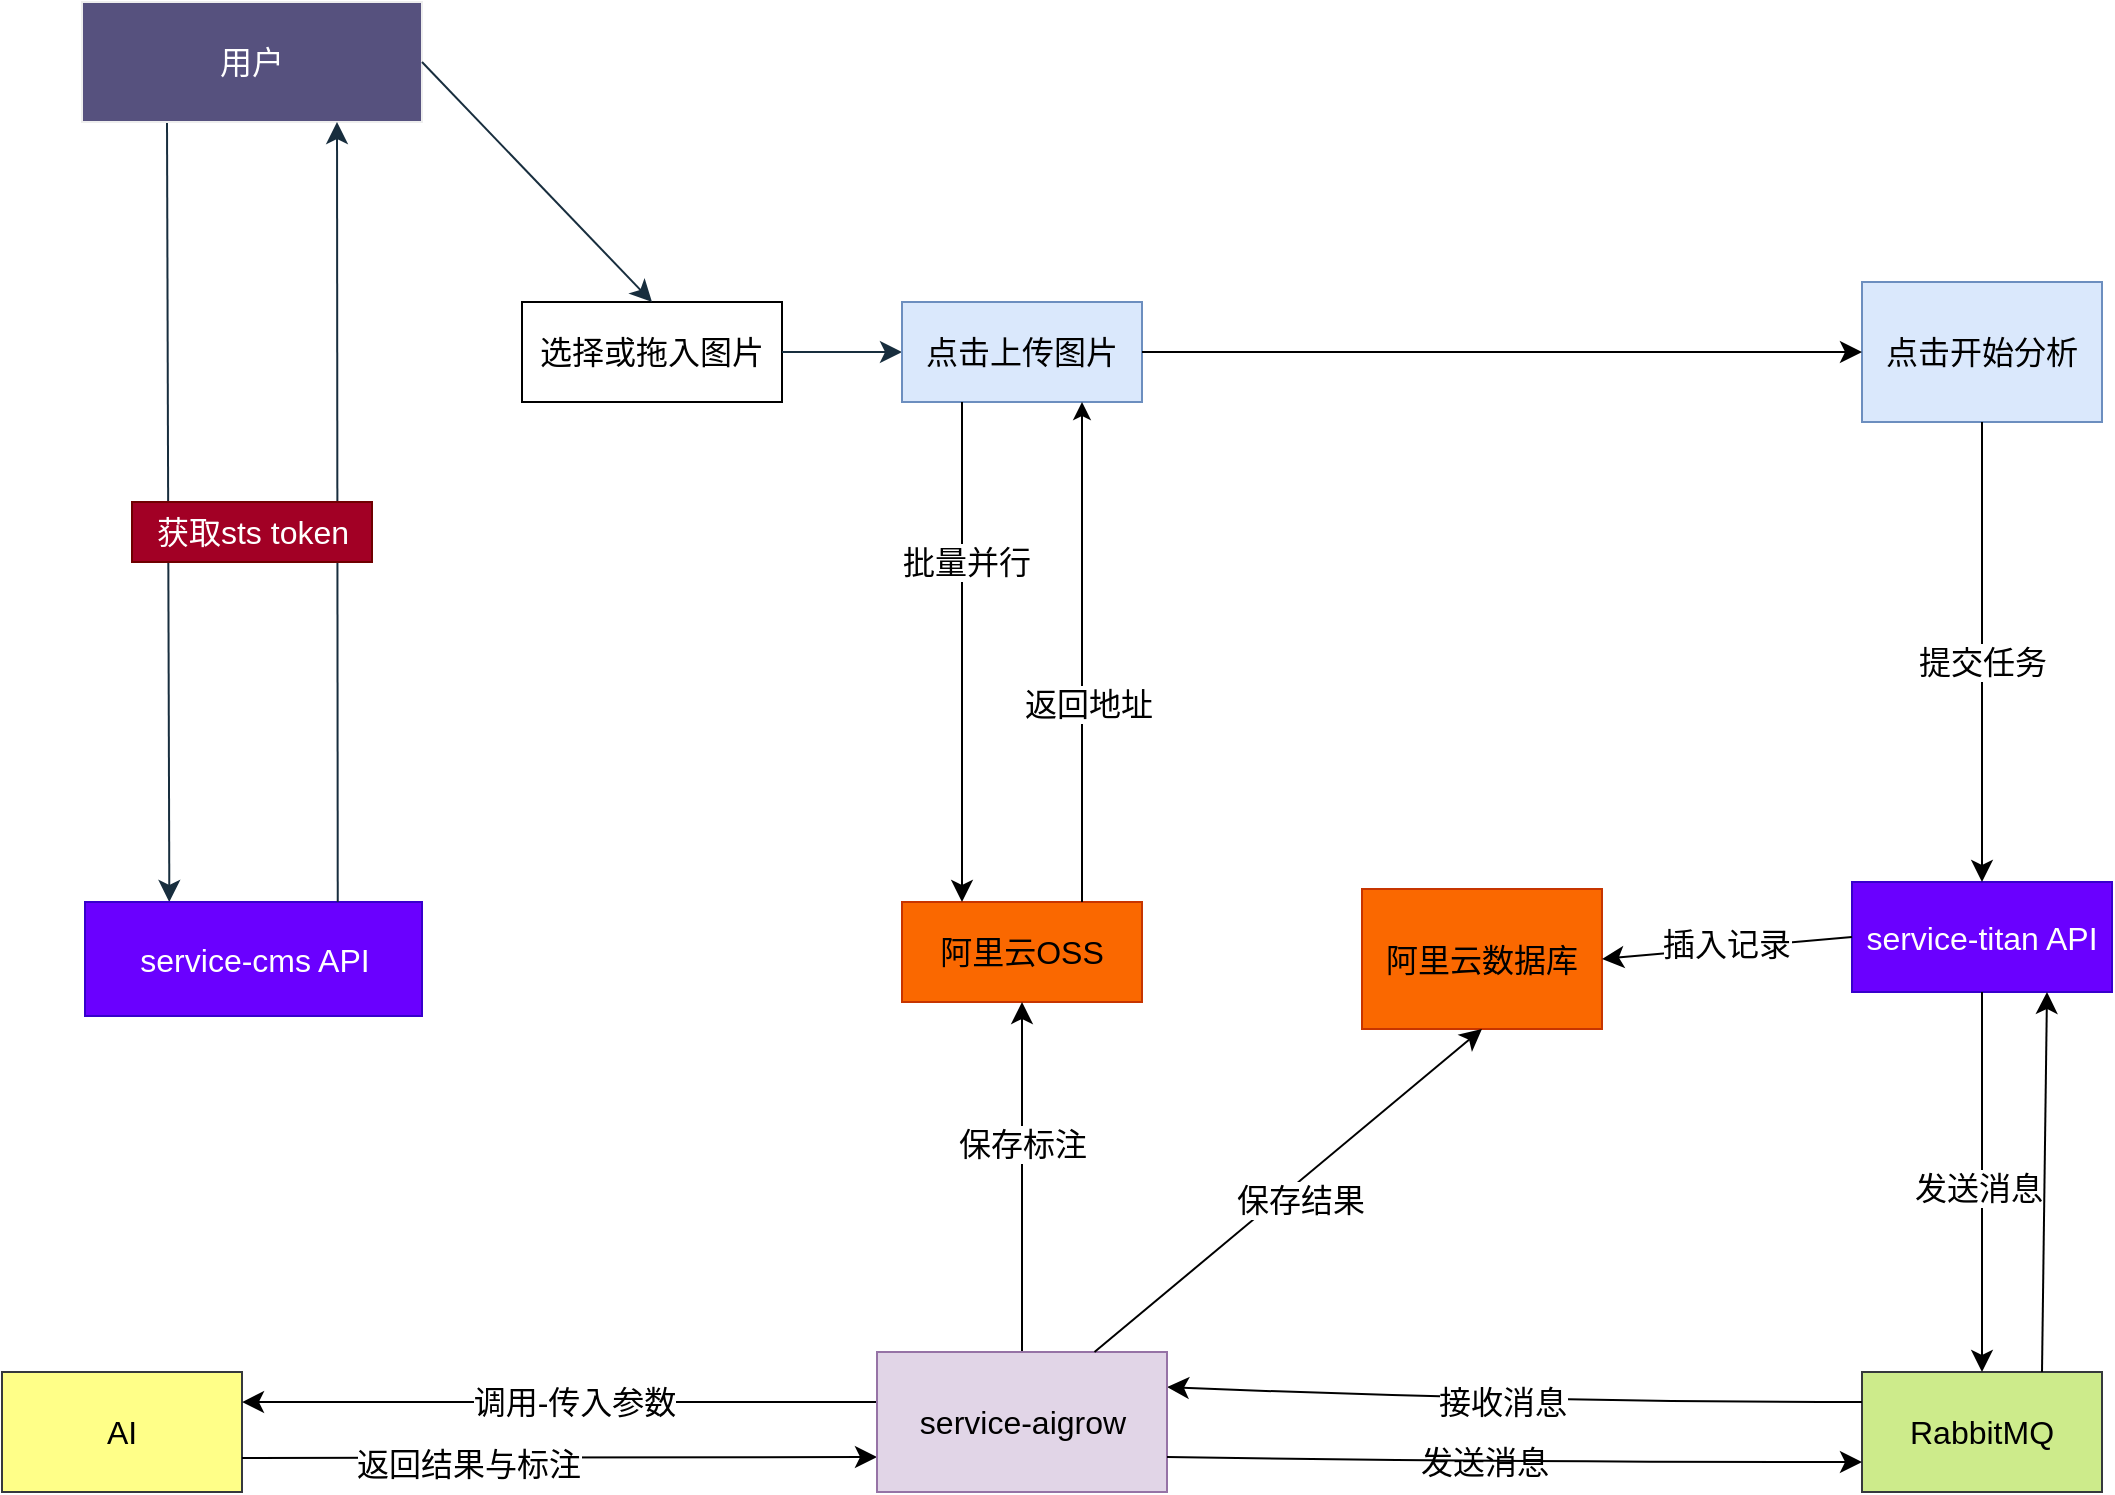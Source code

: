 <mxfile version="21.1.0" type="github">
  <diagram name="第 1 页" id="F0BYq8sX_8bTlsFAWADg">
    <mxGraphModel dx="974" dy="1483" grid="1" gridSize="10" guides="1" tooltips="1" connect="1" arrows="1" fold="1" page="0" pageScale="1" pageWidth="1169" pageHeight="827" math="0" shadow="0">
      <root>
        <mxCell id="0" />
        <mxCell id="1" parent="0" />
        <mxCell id="PPD57EdmQGvrJe3prHrT-2" value="" style="edgeStyle=none;curved=1;rounded=0;orthogonalLoop=1;jettySize=auto;html=1;fontSize=12;startSize=8;endSize=8;exitX=0.25;exitY=1;exitDx=0;exitDy=0;labelBackgroundColor=none;fontColor=default;entryX=0.25;entryY=0;entryDx=0;entryDy=0;strokeColor=#182E3E;" edge="1" parent="1" source="PPD57EdmQGvrJe3prHrT-1" target="PPD57EdmQGvrJe3prHrT-4">
          <mxGeometry relative="1" as="geometry">
            <mxPoint x="253.5" y="697.818" as="targetPoint" />
            <Array as="points">
              <mxPoint x="224" y="450" />
            </Array>
          </mxGeometry>
        </mxCell>
        <mxCell id="PPD57EdmQGvrJe3prHrT-4" value="service-cms API" style="whiteSpace=wrap;html=1;fontSize=16;labelBackgroundColor=none;rounded=0;movable=1;resizable=1;rotatable=1;deletable=1;editable=1;locked=0;connectable=1;fillColor=#6a00ff;strokeColor=#3700CC;fontColor=#ffffff;" vertex="1" parent="1">
          <mxGeometry x="181.5" y="560" width="168.5" height="57" as="geometry" />
        </mxCell>
        <mxCell id="PPD57EdmQGvrJe3prHrT-8" style="edgeStyle=none;curved=1;rounded=0;orthogonalLoop=1;jettySize=auto;html=1;fontSize=12;startSize=8;endSize=8;labelBackgroundColor=none;fontColor=default;strokeColor=#182E3E;" edge="1" parent="1" source="PPD57EdmQGvrJe3prHrT-1">
          <mxGeometry relative="1" as="geometry">
            <mxPoint x="350.0" y="160" as="targetPoint" />
          </mxGeometry>
        </mxCell>
        <mxCell id="PPD57EdmQGvrJe3prHrT-1" value="用户" style="whiteSpace=wrap;html=1;fontSize=16;labelBackgroundColor=none;rounded=0;fillColor=#56517E;strokeColor=#EEEEEE;fontColor=#FFFFFF;" vertex="1" parent="1">
          <mxGeometry x="180" y="110" width="170" height="60" as="geometry" />
        </mxCell>
        <mxCell id="PPD57EdmQGvrJe3prHrT-7" value="" style="edgeStyle=none;orthogonalLoop=1;jettySize=auto;html=1;rounded=0;fontSize=12;startSize=8;endSize=8;curved=1;exitX=0.75;exitY=0;exitDx=0;exitDy=0;entryX=0.75;entryY=1;entryDx=0;entryDy=0;labelBackgroundColor=none;fontColor=default;strokeColor=#182E3E;" edge="1" parent="1" source="PPD57EdmQGvrJe3prHrT-4" target="PPD57EdmQGvrJe3prHrT-1">
          <mxGeometry width="120" relative="1" as="geometry">
            <mxPoint x="490" y="580" as="sourcePoint" />
            <mxPoint x="370" y="130" as="targetPoint" />
            <Array as="points" />
          </mxGeometry>
        </mxCell>
        <mxCell id="PPD57EdmQGvrJe3prHrT-9" value="获取sts token" style="text;html=1;align=center;verticalAlign=middle;resizable=0;points=[];autosize=1;fontSize=16;rounded=0;labelBackgroundColor=none;fillColor=#a20025;strokeColor=#6F0000;fontColor=#ffffff;" vertex="1" parent="1">
          <mxGeometry x="205" y="360" width="120" height="30" as="geometry" />
        </mxCell>
        <mxCell id="PPD57EdmQGvrJe3prHrT-13" value="选择或拖入图片" style="whiteSpace=wrap;html=1;fontSize=16;rounded=0;labelBackgroundColor=none;" vertex="1" parent="1">
          <mxGeometry x="400" y="260" width="130" height="50" as="geometry" />
        </mxCell>
        <mxCell id="PPD57EdmQGvrJe3prHrT-15" value="" style="edgeStyle=none;orthogonalLoop=1;jettySize=auto;html=1;rounded=0;fontSize=12;startSize=8;endSize=8;curved=1;exitX=1;exitY=0.5;exitDx=0;exitDy=0;entryX=0.5;entryY=0;entryDx=0;entryDy=0;labelBackgroundColor=none;fontColor=default;strokeColor=#182E3E;" edge="1" parent="1" source="PPD57EdmQGvrJe3prHrT-1" target="PPD57EdmQGvrJe3prHrT-13">
          <mxGeometry width="120" relative="1" as="geometry">
            <mxPoint x="490" y="140" as="sourcePoint" />
            <mxPoint x="610" y="140" as="targetPoint" />
            <Array as="points" />
          </mxGeometry>
        </mxCell>
        <mxCell id="PPD57EdmQGvrJe3prHrT-17" value="" style="edgeStyle=none;orthogonalLoop=1;jettySize=auto;html=1;rounded=0;fontSize=12;startSize=8;endSize=8;curved=1;exitX=1;exitY=0.5;exitDx=0;exitDy=0;labelBackgroundColor=none;fontColor=default;strokeColor=#182E3E;" edge="1" parent="1" source="PPD57EdmQGvrJe3prHrT-14">
          <mxGeometry width="120" relative="1" as="geometry">
            <mxPoint x="550" y="310" as="sourcePoint" />
            <mxPoint x="670" y="310" as="targetPoint" />
            <Array as="points" />
          </mxGeometry>
        </mxCell>
        <mxCell id="PPD57EdmQGvrJe3prHrT-18" value="" style="edgeStyle=none;orthogonalLoop=1;jettySize=auto;html=1;rounded=0;fontSize=12;startSize=8;endSize=8;curved=1;exitX=1;exitY=0.5;exitDx=0;exitDy=0;labelBackgroundColor=none;fontColor=default;strokeColor=#182E3E;" edge="1" parent="1" source="PPD57EdmQGvrJe3prHrT-13" target="PPD57EdmQGvrJe3prHrT-14">
          <mxGeometry width="120" relative="1" as="geometry">
            <mxPoint x="530" y="285" as="sourcePoint" />
            <mxPoint x="670" y="310" as="targetPoint" />
            <Array as="points" />
          </mxGeometry>
        </mxCell>
        <mxCell id="PPD57EdmQGvrJe3prHrT-14" value="点击上传图片" style="whiteSpace=wrap;html=1;fontSize=16;rounded=0;labelBackgroundColor=none;fillColor=#dae8fc;strokeColor=#6c8ebf;" vertex="1" parent="1">
          <mxGeometry x="590" y="260" width="120" height="50" as="geometry" />
        </mxCell>
        <mxCell id="PPD57EdmQGvrJe3prHrT-19" value="阿里云OSS" style="whiteSpace=wrap;html=1;rounded=0;fontSize=16;labelBackgroundColor=none;fillColor=#fa6800;strokeColor=#C73500;fontColor=#000000;" vertex="1" parent="1">
          <mxGeometry x="590" y="560" width="120" height="50" as="geometry" />
        </mxCell>
        <mxCell id="PPD57EdmQGvrJe3prHrT-21" value="" style="edgeStyle=none;orthogonalLoop=1;jettySize=auto;html=1;rounded=0;fontSize=12;startSize=8;endSize=8;curved=1;entryX=0.25;entryY=0;entryDx=0;entryDy=0;exitX=0.25;exitY=1;exitDx=0;exitDy=0;exitPerimeter=0;" edge="1" parent="1" source="PPD57EdmQGvrJe3prHrT-14" target="PPD57EdmQGvrJe3prHrT-19">
          <mxGeometry width="120" relative="1" as="geometry">
            <mxPoint x="600" y="320" as="sourcePoint" />
            <mxPoint x="650" y="370" as="targetPoint" />
            <Array as="points" />
          </mxGeometry>
        </mxCell>
        <mxCell id="PPD57EdmQGvrJe3prHrT-25" value="批量并行" style="edgeLabel;html=1;align=center;verticalAlign=middle;resizable=0;points=[];fontSize=16;" vertex="1" connectable="0" parent="PPD57EdmQGvrJe3prHrT-21">
          <mxGeometry x="-0.109" y="2" relative="1" as="geometry">
            <mxPoint y="-32" as="offset" />
          </mxGeometry>
        </mxCell>
        <mxCell id="PPD57EdmQGvrJe3prHrT-26" value="" style="edgeStyle=none;orthogonalLoop=1;jettySize=auto;html=1;rounded=0;fontSize=12;curved=1;exitX=0.75;exitY=0;exitDx=0;exitDy=0;entryX=0.75;entryY=1;entryDx=0;entryDy=0;" edge="1" parent="1" source="PPD57EdmQGvrJe3prHrT-19" target="PPD57EdmQGvrJe3prHrT-14">
          <mxGeometry width="120" relative="1" as="geometry">
            <mxPoint x="760" y="350" as="sourcePoint" />
            <mxPoint x="760" y="600" as="targetPoint" />
          </mxGeometry>
        </mxCell>
        <mxCell id="PPD57EdmQGvrJe3prHrT-27" value="返回地址" style="edgeLabel;html=1;align=center;verticalAlign=middle;resizable=0;points=[];fontSize=16;" vertex="1" connectable="0" parent="PPD57EdmQGvrJe3prHrT-26">
          <mxGeometry x="0.067" y="-3" relative="1" as="geometry">
            <mxPoint y="34" as="offset" />
          </mxGeometry>
        </mxCell>
        <mxCell id="PPD57EdmQGvrJe3prHrT-28" value="点击开始分析" style="whiteSpace=wrap;html=1;fontSize=16;fillColor=#dae8fc;strokeColor=#6c8ebf;" vertex="1" parent="1">
          <mxGeometry x="1070" y="250" width="120" height="70" as="geometry" />
        </mxCell>
        <mxCell id="PPD57EdmQGvrJe3prHrT-29" value="" style="edgeStyle=none;orthogonalLoop=1;jettySize=auto;html=1;rounded=0;fontSize=12;startSize=8;endSize=8;curved=1;exitX=1;exitY=0.5;exitDx=0;exitDy=0;entryX=0;entryY=0.5;entryDx=0;entryDy=0;" edge="1" parent="1" source="PPD57EdmQGvrJe3prHrT-14" target="PPD57EdmQGvrJe3prHrT-28">
          <mxGeometry width="120" relative="1" as="geometry">
            <mxPoint x="870" y="150" as="sourcePoint" />
            <mxPoint x="990" y="150" as="targetPoint" />
          </mxGeometry>
        </mxCell>
        <mxCell id="PPD57EdmQGvrJe3prHrT-30" value="service-titan API" style="whiteSpace=wrap;html=1;fontSize=16;fillColor=#6a00ff;strokeColor=#3700CC;fontColor=#ffffff;" vertex="1" parent="1">
          <mxGeometry x="1065" y="550" width="130" height="55" as="geometry" />
        </mxCell>
        <mxCell id="PPD57EdmQGvrJe3prHrT-31" value="" style="edgeStyle=none;orthogonalLoop=1;jettySize=auto;html=1;rounded=0;fontSize=12;startSize=8;endSize=8;curved=1;exitX=0.5;exitY=1;exitDx=0;exitDy=0;entryX=0.5;entryY=0;entryDx=0;entryDy=0;" edge="1" parent="1" source="PPD57EdmQGvrJe3prHrT-28" target="PPD57EdmQGvrJe3prHrT-30">
          <mxGeometry width="120" relative="1" as="geometry">
            <mxPoint x="650" y="470" as="sourcePoint" />
            <mxPoint x="880" y="600" as="targetPoint" />
            <Array as="points" />
          </mxGeometry>
        </mxCell>
        <mxCell id="PPD57EdmQGvrJe3prHrT-32" value="提交任务" style="edgeLabel;html=1;align=center;verticalAlign=middle;resizable=0;points=[];fontSize=16;" vertex="1" connectable="0" parent="PPD57EdmQGvrJe3prHrT-31">
          <mxGeometry x="-0.18" y="12" relative="1" as="geometry">
            <mxPoint x="-12" y="25" as="offset" />
          </mxGeometry>
        </mxCell>
        <mxCell id="PPD57EdmQGvrJe3prHrT-33" value="阿里云数据库" style="whiteSpace=wrap;html=1;fontSize=16;fillColor=#fa6800;strokeColor=#C73500;fontColor=#000000;" vertex="1" parent="1">
          <mxGeometry x="820" y="553.5" width="120" height="70" as="geometry" />
        </mxCell>
        <mxCell id="PPD57EdmQGvrJe3prHrT-34" value="" style="edgeStyle=none;orthogonalLoop=1;jettySize=auto;html=1;rounded=0;fontSize=12;startSize=8;endSize=8;curved=1;entryX=1;entryY=0.5;entryDx=0;entryDy=0;exitX=0;exitY=0.5;exitDx=0;exitDy=0;" edge="1" parent="1" source="PPD57EdmQGvrJe3prHrT-30" target="PPD57EdmQGvrJe3prHrT-33">
          <mxGeometry width="120" relative="1" as="geometry">
            <mxPoint x="1060" y="589" as="sourcePoint" />
            <mxPoint x="1250" y="470" as="targetPoint" />
          </mxGeometry>
        </mxCell>
        <mxCell id="PPD57EdmQGvrJe3prHrT-35" value="插入记录" style="edgeLabel;html=1;align=center;verticalAlign=middle;resizable=0;points=[];fontSize=16;" vertex="1" connectable="0" parent="PPD57EdmQGvrJe3prHrT-34">
          <mxGeometry x="-0.007" y="-2" relative="1" as="geometry">
            <mxPoint x="-1" as="offset" />
          </mxGeometry>
        </mxCell>
        <mxCell id="PPD57EdmQGvrJe3prHrT-36" value="RabbitMQ" style="whiteSpace=wrap;html=1;fontSize=16;fillColor=#cdeb8b;strokeColor=#36393d;" vertex="1" parent="1">
          <mxGeometry x="1070" y="795" width="120" height="60" as="geometry" />
        </mxCell>
        <mxCell id="PPD57EdmQGvrJe3prHrT-37" value="" style="edgeStyle=none;orthogonalLoop=1;jettySize=auto;html=1;rounded=0;fontSize=12;startSize=8;endSize=8;curved=1;entryX=0.5;entryY=0;entryDx=0;entryDy=0;exitX=0.5;exitY=1;exitDx=0;exitDy=0;" edge="1" parent="1" source="PPD57EdmQGvrJe3prHrT-30" target="PPD57EdmQGvrJe3prHrT-36">
          <mxGeometry width="120" relative="1" as="geometry">
            <mxPoint x="1140" y="650" as="sourcePoint" />
            <mxPoint x="1130" y="650" as="targetPoint" />
            <Array as="points" />
          </mxGeometry>
        </mxCell>
        <mxCell id="PPD57EdmQGvrJe3prHrT-38" value="发送消息" style="edgeLabel;html=1;align=center;verticalAlign=middle;resizable=0;points=[];fontSize=16;" vertex="1" connectable="0" parent="PPD57EdmQGvrJe3prHrT-37">
          <mxGeometry x="0.0" y="-13" relative="1" as="geometry">
            <mxPoint x="11" y="3" as="offset" />
          </mxGeometry>
        </mxCell>
        <mxCell id="PPD57EdmQGvrJe3prHrT-43" value="" style="edgeStyle=none;orthogonalLoop=1;jettySize=auto;html=1;rounded=0;fontSize=12;startSize=8;endSize=8;curved=1;entryX=1;entryY=0.25;entryDx=0;entryDy=0;exitX=0;exitY=0.25;exitDx=0;exitDy=0;" edge="1" parent="1" source="PPD57EdmQGvrJe3prHrT-36" target="PPD57EdmQGvrJe3prHrT-39">
          <mxGeometry width="120" relative="1" as="geometry">
            <mxPoint x="940" y="760" as="sourcePoint" />
            <mxPoint x="730" y="800" as="targetPoint" />
            <Array as="points">
              <mxPoint x="900" y="810" />
            </Array>
          </mxGeometry>
        </mxCell>
        <mxCell id="PPD57EdmQGvrJe3prHrT-44" value="接收消息" style="edgeLabel;html=1;align=center;verticalAlign=middle;resizable=0;points=[];fontSize=16;" vertex="1" connectable="0" parent="PPD57EdmQGvrJe3prHrT-43">
          <mxGeometry x="0.1" y="-1" relative="1" as="geometry">
            <mxPoint x="11" y="2" as="offset" />
          </mxGeometry>
        </mxCell>
        <mxCell id="PPD57EdmQGvrJe3prHrT-60" value="发送消息" style="edgeLabel;html=1;align=center;verticalAlign=middle;resizable=0;points=[];fontSize=16;" vertex="1" connectable="0" parent="PPD57EdmQGvrJe3prHrT-43">
          <mxGeometry x="-0.174" y="2" relative="1" as="geometry">
            <mxPoint x="-46" y="28" as="offset" />
          </mxGeometry>
        </mxCell>
        <mxCell id="PPD57EdmQGvrJe3prHrT-45" value="AI" style="whiteSpace=wrap;html=1;fontSize=16;fillColor=#ffff88;strokeColor=#36393d;" vertex="1" parent="1">
          <mxGeometry x="140" y="795" width="120" height="60" as="geometry" />
        </mxCell>
        <mxCell id="PPD57EdmQGvrJe3prHrT-46" value="" style="edgeStyle=none;orthogonalLoop=1;jettySize=auto;html=1;rounded=0;fontSize=12;startSize=8;endSize=8;curved=1;exitX=0;exitY=0.357;exitDx=0;exitDy=0;exitPerimeter=0;entryX=1;entryY=0.25;entryDx=0;entryDy=0;" edge="1" parent="1" source="PPD57EdmQGvrJe3prHrT-39">
          <mxGeometry width="120" relative="1" as="geometry">
            <mxPoint x="670" y="810" as="sourcePoint" />
            <mxPoint x="260" y="810.01" as="targetPoint" />
          </mxGeometry>
        </mxCell>
        <mxCell id="PPD57EdmQGvrJe3prHrT-48" value="调用-传入参数" style="edgeLabel;html=1;align=center;verticalAlign=middle;resizable=0;points=[];fontSize=16;" vertex="1" connectable="0" parent="PPD57EdmQGvrJe3prHrT-46">
          <mxGeometry x="0.037" relative="1" as="geometry">
            <mxPoint x="13" as="offset" />
          </mxGeometry>
        </mxCell>
        <mxCell id="PPD57EdmQGvrJe3prHrT-49" value="" style="edgeStyle=none;orthogonalLoop=1;jettySize=auto;html=1;rounded=0;fontSize=12;startSize=8;endSize=8;curved=1;entryX=0;entryY=0.75;entryDx=0;entryDy=0;" edge="1" parent="1" target="PPD57EdmQGvrJe3prHrT-39">
          <mxGeometry width="120" relative="1" as="geometry">
            <mxPoint x="260" y="838" as="sourcePoint" />
            <mxPoint x="660" y="838" as="targetPoint" />
            <Array as="points" />
          </mxGeometry>
        </mxCell>
        <mxCell id="PPD57EdmQGvrJe3prHrT-50" value="返回结果与标注" style="edgeLabel;html=1;align=center;verticalAlign=middle;resizable=0;points=[];fontSize=16;" vertex="1" connectable="0" parent="PPD57EdmQGvrJe3prHrT-49">
          <mxGeometry x="1" y="-10" relative="1" as="geometry">
            <mxPoint x="-205" y="-7" as="offset" />
          </mxGeometry>
        </mxCell>
        <mxCell id="PPD57EdmQGvrJe3prHrT-53" value="" style="edgeStyle=none;orthogonalLoop=1;jettySize=auto;html=1;rounded=0;fontSize=12;startSize=8;endSize=8;curved=1;exitX=0.5;exitY=0;exitDx=0;exitDy=0;entryX=0.5;entryY=1;entryDx=0;entryDy=0;" edge="1" parent="1" source="PPD57EdmQGvrJe3prHrT-39" target="PPD57EdmQGvrJe3prHrT-19">
          <mxGeometry width="120" relative="1" as="geometry">
            <mxPoint x="750" y="530" as="sourcePoint" />
            <mxPoint x="870" y="530" as="targetPoint" />
            <Array as="points" />
          </mxGeometry>
        </mxCell>
        <mxCell id="PPD57EdmQGvrJe3prHrT-56" value="保存标注" style="edgeLabel;html=1;align=center;verticalAlign=middle;resizable=0;points=[];fontSize=16;" vertex="1" connectable="0" parent="PPD57EdmQGvrJe3prHrT-53">
          <mxGeometry x="-0.097" y="-12" relative="1" as="geometry">
            <mxPoint x="-12" y="-25" as="offset" />
          </mxGeometry>
        </mxCell>
        <mxCell id="PPD57EdmQGvrJe3prHrT-54" value="" style="edgeStyle=none;orthogonalLoop=1;jettySize=auto;html=1;rounded=0;fontSize=12;startSize=8;endSize=8;curved=1;exitX=0;exitY=0.357;exitDx=0;exitDy=0;exitPerimeter=0;entryX=1;entryY=0.25;entryDx=0;entryDy=0;" edge="1" parent="1" target="PPD57EdmQGvrJe3prHrT-39">
          <mxGeometry width="120" relative="1" as="geometry">
            <mxPoint x="670" y="810" as="sourcePoint" />
            <mxPoint x="260" y="810.01" as="targetPoint" />
          </mxGeometry>
        </mxCell>
        <mxCell id="PPD57EdmQGvrJe3prHrT-39" value="service-aigrow" style="whiteSpace=wrap;html=1;fontSize=16;fillColor=#e1d5e7;strokeColor=#9673a6;" vertex="1" parent="1">
          <mxGeometry x="577.5" y="785" width="145" height="70" as="geometry" />
        </mxCell>
        <mxCell id="PPD57EdmQGvrJe3prHrT-57" value="" style="edgeStyle=none;orthogonalLoop=1;jettySize=auto;html=1;rounded=0;fontSize=12;startSize=8;endSize=8;curved=1;exitX=0.75;exitY=0;exitDx=0;exitDy=0;entryX=0.5;entryY=1;entryDx=0;entryDy=0;" edge="1" parent="1" source="PPD57EdmQGvrJe3prHrT-39" target="PPD57EdmQGvrJe3prHrT-33">
          <mxGeometry width="120" relative="1" as="geometry">
            <mxPoint x="690" y="640" as="sourcePoint" />
            <mxPoint x="810" y="640" as="targetPoint" />
            <Array as="points" />
          </mxGeometry>
        </mxCell>
        <mxCell id="PPD57EdmQGvrJe3prHrT-58" value="保存结果" style="edgeLabel;html=1;align=center;verticalAlign=middle;resizable=0;points=[];fontSize=16;" vertex="1" connectable="0" parent="PPD57EdmQGvrJe3prHrT-57">
          <mxGeometry x="0.015" y="-7" relative="1" as="geometry">
            <mxPoint as="offset" />
          </mxGeometry>
        </mxCell>
        <mxCell id="PPD57EdmQGvrJe3prHrT-59" value="" style="edgeStyle=none;orthogonalLoop=1;jettySize=auto;html=1;rounded=0;fontSize=12;startSize=8;endSize=8;curved=1;exitX=1;exitY=0.75;exitDx=0;exitDy=0;entryX=0;entryY=0.75;entryDx=0;entryDy=0;" edge="1" parent="1" source="PPD57EdmQGvrJe3prHrT-39" target="PPD57EdmQGvrJe3prHrT-36">
          <mxGeometry width="120" relative="1" as="geometry">
            <mxPoint x="680" y="540" as="sourcePoint" />
            <mxPoint x="1010" y="860" as="targetPoint" />
            <Array as="points">
              <mxPoint x="880" y="840" />
            </Array>
          </mxGeometry>
        </mxCell>
        <mxCell id="PPD57EdmQGvrJe3prHrT-61" value="" style="edgeStyle=none;orthogonalLoop=1;jettySize=auto;html=1;rounded=0;fontSize=12;startSize=8;endSize=8;curved=1;exitX=0.75;exitY=0;exitDx=0;exitDy=0;entryX=0.75;entryY=1;entryDx=0;entryDy=0;" edge="1" parent="1" source="PPD57EdmQGvrJe3prHrT-36" target="PPD57EdmQGvrJe3prHrT-30">
          <mxGeometry width="120" relative="1" as="geometry">
            <mxPoint x="1140" y="650" as="sourcePoint" />
            <mxPoint x="1150" y="610" as="targetPoint" />
            <Array as="points" />
          </mxGeometry>
        </mxCell>
      </root>
    </mxGraphModel>
  </diagram>
</mxfile>
